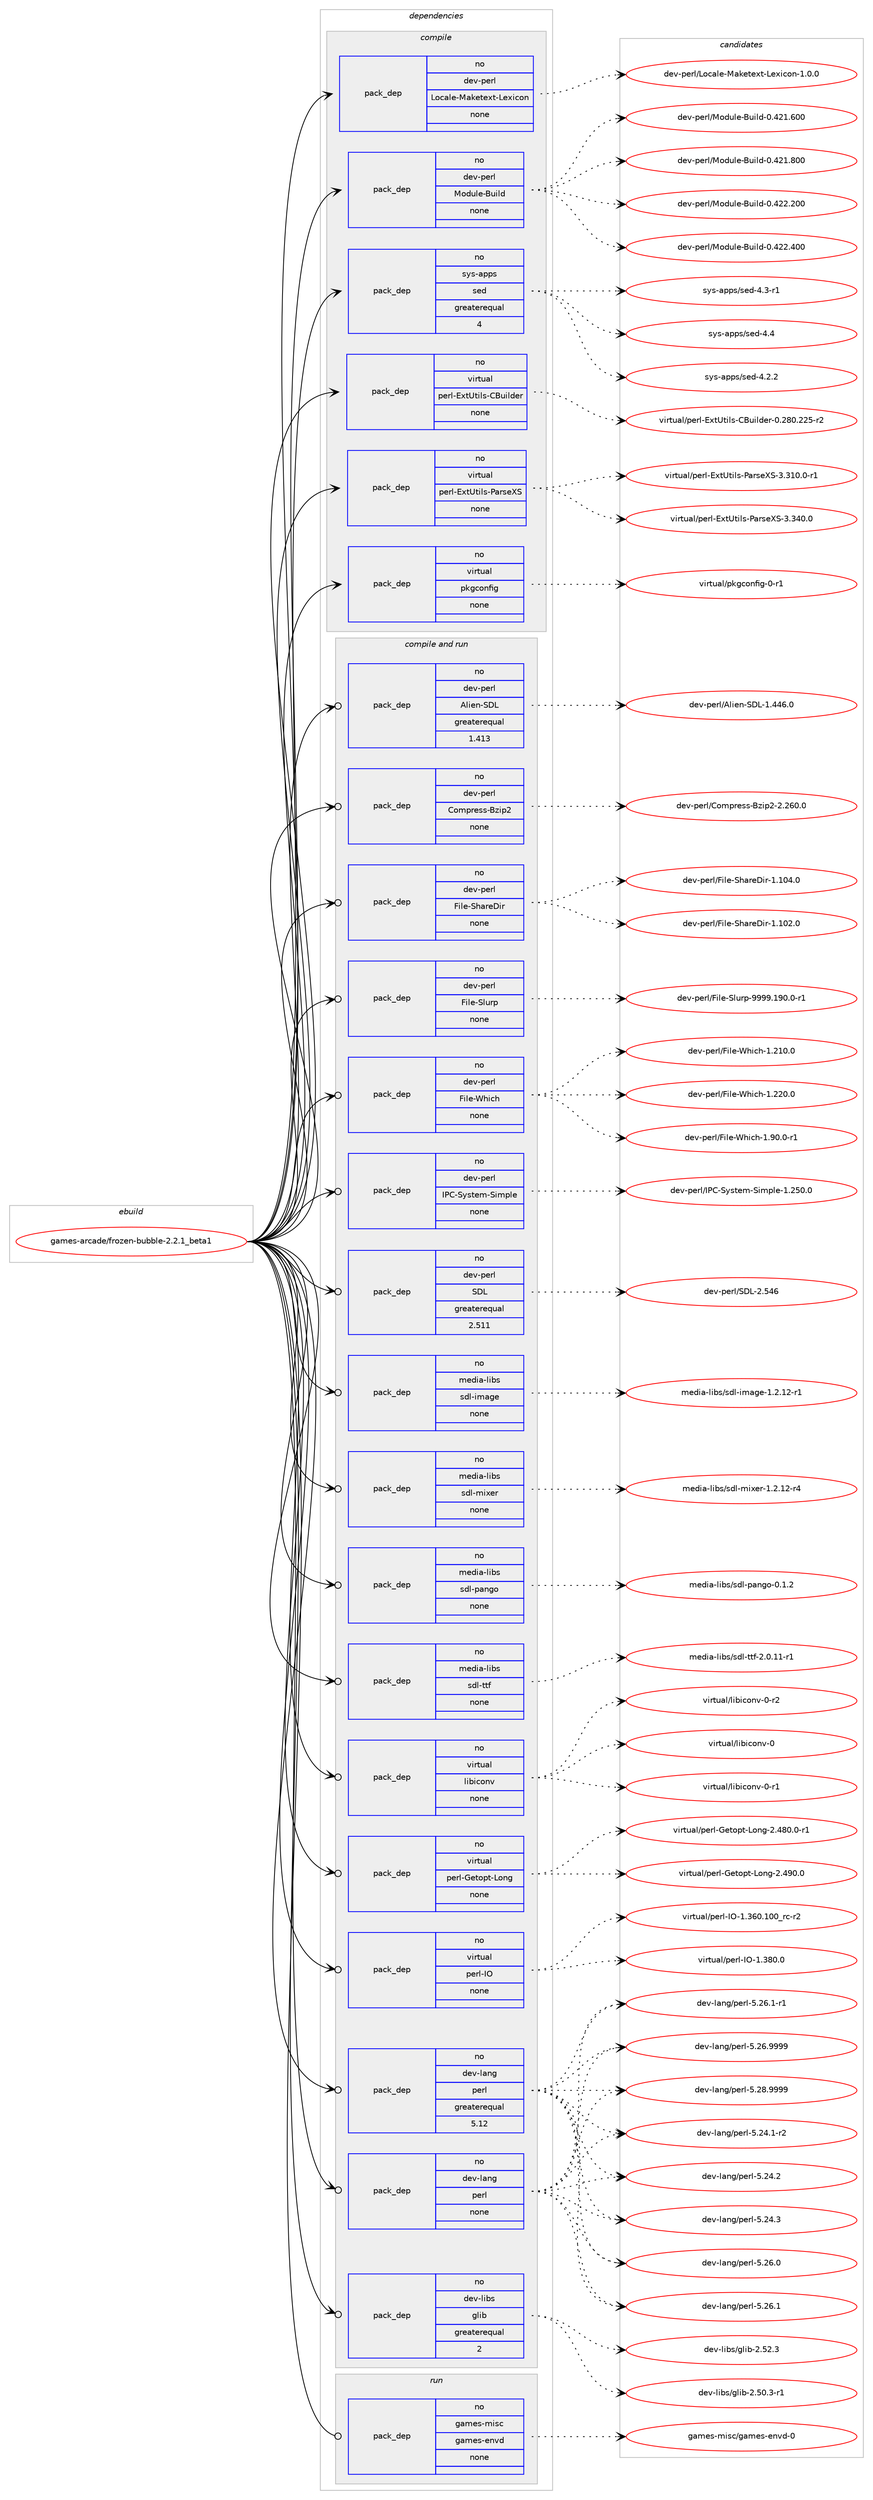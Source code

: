 digraph prolog {

# *************
# Graph options
# *************

newrank=true;
concentrate=true;
compound=true;
graph [rankdir=LR,fontname=Helvetica,fontsize=10,ranksep=1.5];#, ranksep=2.5, nodesep=0.2];
edge  [arrowhead=vee];
node  [fontname=Helvetica,fontsize=10];

# **********
# The ebuild
# **********

subgraph cluster_leftcol {
color=gray;
rank=same;
label=<<i>ebuild</i>>;
id [label="games-arcade/frozen-bubble-2.2.1_beta1", color=red, width=4, href="../games-arcade/frozen-bubble-2.2.1_beta1.svg"];
}

# ****************
# The dependencies
# ****************

subgraph cluster_midcol {
color=gray;
label=<<i>dependencies</i>>;
subgraph cluster_compile {
fillcolor="#eeeeee";
style=filled;
label=<<i>compile</i>>;
subgraph pack209900 {
dependency294003 [label=<<TABLE BORDER="0" CELLBORDER="1" CELLSPACING="0" CELLPADDING="4" WIDTH="220"><TR><TD ROWSPAN="6" CELLPADDING="30">pack_dep</TD></TR><TR><TD WIDTH="110">no</TD></TR><TR><TD>dev-perl</TD></TR><TR><TD>Locale-Maketext-Lexicon</TD></TR><TR><TD>none</TD></TR><TR><TD></TD></TR></TABLE>>, shape=none, color=blue];
}
id:e -> dependency294003:w [weight=20,style="solid",arrowhead="vee"];
subgraph pack209901 {
dependency294004 [label=<<TABLE BORDER="0" CELLBORDER="1" CELLSPACING="0" CELLPADDING="4" WIDTH="220"><TR><TD ROWSPAN="6" CELLPADDING="30">pack_dep</TD></TR><TR><TD WIDTH="110">no</TD></TR><TR><TD>dev-perl</TD></TR><TR><TD>Module-Build</TD></TR><TR><TD>none</TD></TR><TR><TD></TD></TR></TABLE>>, shape=none, color=blue];
}
id:e -> dependency294004:w [weight=20,style="solid",arrowhead="vee"];
subgraph pack209902 {
dependency294005 [label=<<TABLE BORDER="0" CELLBORDER="1" CELLSPACING="0" CELLPADDING="4" WIDTH="220"><TR><TD ROWSPAN="6" CELLPADDING="30">pack_dep</TD></TR><TR><TD WIDTH="110">no</TD></TR><TR><TD>sys-apps</TD></TR><TR><TD>sed</TD></TR><TR><TD>greaterequal</TD></TR><TR><TD>4</TD></TR></TABLE>>, shape=none, color=blue];
}
id:e -> dependency294005:w [weight=20,style="solid",arrowhead="vee"];
subgraph pack209903 {
dependency294006 [label=<<TABLE BORDER="0" CELLBORDER="1" CELLSPACING="0" CELLPADDING="4" WIDTH="220"><TR><TD ROWSPAN="6" CELLPADDING="30">pack_dep</TD></TR><TR><TD WIDTH="110">no</TD></TR><TR><TD>virtual</TD></TR><TR><TD>perl-ExtUtils-CBuilder</TD></TR><TR><TD>none</TD></TR><TR><TD></TD></TR></TABLE>>, shape=none, color=blue];
}
id:e -> dependency294006:w [weight=20,style="solid",arrowhead="vee"];
subgraph pack209904 {
dependency294007 [label=<<TABLE BORDER="0" CELLBORDER="1" CELLSPACING="0" CELLPADDING="4" WIDTH="220"><TR><TD ROWSPAN="6" CELLPADDING="30">pack_dep</TD></TR><TR><TD WIDTH="110">no</TD></TR><TR><TD>virtual</TD></TR><TR><TD>perl-ExtUtils-ParseXS</TD></TR><TR><TD>none</TD></TR><TR><TD></TD></TR></TABLE>>, shape=none, color=blue];
}
id:e -> dependency294007:w [weight=20,style="solid",arrowhead="vee"];
subgraph pack209905 {
dependency294008 [label=<<TABLE BORDER="0" CELLBORDER="1" CELLSPACING="0" CELLPADDING="4" WIDTH="220"><TR><TD ROWSPAN="6" CELLPADDING="30">pack_dep</TD></TR><TR><TD WIDTH="110">no</TD></TR><TR><TD>virtual</TD></TR><TR><TD>pkgconfig</TD></TR><TR><TD>none</TD></TR><TR><TD></TD></TR></TABLE>>, shape=none, color=blue];
}
id:e -> dependency294008:w [weight=20,style="solid",arrowhead="vee"];
}
subgraph cluster_compileandrun {
fillcolor="#eeeeee";
style=filled;
label=<<i>compile and run</i>>;
subgraph pack209906 {
dependency294009 [label=<<TABLE BORDER="0" CELLBORDER="1" CELLSPACING="0" CELLPADDING="4" WIDTH="220"><TR><TD ROWSPAN="6" CELLPADDING="30">pack_dep</TD></TR><TR><TD WIDTH="110">no</TD></TR><TR><TD>dev-lang</TD></TR><TR><TD>perl</TD></TR><TR><TD>greaterequal</TD></TR><TR><TD>5.12</TD></TR></TABLE>>, shape=none, color=blue];
}
id:e -> dependency294009:w [weight=20,style="solid",arrowhead="odotvee"];
subgraph pack209907 {
dependency294010 [label=<<TABLE BORDER="0" CELLBORDER="1" CELLSPACING="0" CELLPADDING="4" WIDTH="220"><TR><TD ROWSPAN="6" CELLPADDING="30">pack_dep</TD></TR><TR><TD WIDTH="110">no</TD></TR><TR><TD>dev-lang</TD></TR><TR><TD>perl</TD></TR><TR><TD>none</TD></TR><TR><TD></TD></TR></TABLE>>, shape=none, color=blue];
}
id:e -> dependency294010:w [weight=20,style="solid",arrowhead="odotvee"];
subgraph pack209908 {
dependency294011 [label=<<TABLE BORDER="0" CELLBORDER="1" CELLSPACING="0" CELLPADDING="4" WIDTH="220"><TR><TD ROWSPAN="6" CELLPADDING="30">pack_dep</TD></TR><TR><TD WIDTH="110">no</TD></TR><TR><TD>dev-libs</TD></TR><TR><TD>glib</TD></TR><TR><TD>greaterequal</TD></TR><TR><TD>2</TD></TR></TABLE>>, shape=none, color=blue];
}
id:e -> dependency294011:w [weight=20,style="solid",arrowhead="odotvee"];
subgraph pack209909 {
dependency294012 [label=<<TABLE BORDER="0" CELLBORDER="1" CELLSPACING="0" CELLPADDING="4" WIDTH="220"><TR><TD ROWSPAN="6" CELLPADDING="30">pack_dep</TD></TR><TR><TD WIDTH="110">no</TD></TR><TR><TD>dev-perl</TD></TR><TR><TD>Alien-SDL</TD></TR><TR><TD>greaterequal</TD></TR><TR><TD>1.413</TD></TR></TABLE>>, shape=none, color=blue];
}
id:e -> dependency294012:w [weight=20,style="solid",arrowhead="odotvee"];
subgraph pack209910 {
dependency294013 [label=<<TABLE BORDER="0" CELLBORDER="1" CELLSPACING="0" CELLPADDING="4" WIDTH="220"><TR><TD ROWSPAN="6" CELLPADDING="30">pack_dep</TD></TR><TR><TD WIDTH="110">no</TD></TR><TR><TD>dev-perl</TD></TR><TR><TD>Compress-Bzip2</TD></TR><TR><TD>none</TD></TR><TR><TD></TD></TR></TABLE>>, shape=none, color=blue];
}
id:e -> dependency294013:w [weight=20,style="solid",arrowhead="odotvee"];
subgraph pack209911 {
dependency294014 [label=<<TABLE BORDER="0" CELLBORDER="1" CELLSPACING="0" CELLPADDING="4" WIDTH="220"><TR><TD ROWSPAN="6" CELLPADDING="30">pack_dep</TD></TR><TR><TD WIDTH="110">no</TD></TR><TR><TD>dev-perl</TD></TR><TR><TD>File-ShareDir</TD></TR><TR><TD>none</TD></TR><TR><TD></TD></TR></TABLE>>, shape=none, color=blue];
}
id:e -> dependency294014:w [weight=20,style="solid",arrowhead="odotvee"];
subgraph pack209912 {
dependency294015 [label=<<TABLE BORDER="0" CELLBORDER="1" CELLSPACING="0" CELLPADDING="4" WIDTH="220"><TR><TD ROWSPAN="6" CELLPADDING="30">pack_dep</TD></TR><TR><TD WIDTH="110">no</TD></TR><TR><TD>dev-perl</TD></TR><TR><TD>File-Slurp</TD></TR><TR><TD>none</TD></TR><TR><TD></TD></TR></TABLE>>, shape=none, color=blue];
}
id:e -> dependency294015:w [weight=20,style="solid",arrowhead="odotvee"];
subgraph pack209913 {
dependency294016 [label=<<TABLE BORDER="0" CELLBORDER="1" CELLSPACING="0" CELLPADDING="4" WIDTH="220"><TR><TD ROWSPAN="6" CELLPADDING="30">pack_dep</TD></TR><TR><TD WIDTH="110">no</TD></TR><TR><TD>dev-perl</TD></TR><TR><TD>File-Which</TD></TR><TR><TD>none</TD></TR><TR><TD></TD></TR></TABLE>>, shape=none, color=blue];
}
id:e -> dependency294016:w [weight=20,style="solid",arrowhead="odotvee"];
subgraph pack209914 {
dependency294017 [label=<<TABLE BORDER="0" CELLBORDER="1" CELLSPACING="0" CELLPADDING="4" WIDTH="220"><TR><TD ROWSPAN="6" CELLPADDING="30">pack_dep</TD></TR><TR><TD WIDTH="110">no</TD></TR><TR><TD>dev-perl</TD></TR><TR><TD>IPC-System-Simple</TD></TR><TR><TD>none</TD></TR><TR><TD></TD></TR></TABLE>>, shape=none, color=blue];
}
id:e -> dependency294017:w [weight=20,style="solid",arrowhead="odotvee"];
subgraph pack209915 {
dependency294018 [label=<<TABLE BORDER="0" CELLBORDER="1" CELLSPACING="0" CELLPADDING="4" WIDTH="220"><TR><TD ROWSPAN="6" CELLPADDING="30">pack_dep</TD></TR><TR><TD WIDTH="110">no</TD></TR><TR><TD>dev-perl</TD></TR><TR><TD>SDL</TD></TR><TR><TD>greaterequal</TD></TR><TR><TD>2.511</TD></TR></TABLE>>, shape=none, color=blue];
}
id:e -> dependency294018:w [weight=20,style="solid",arrowhead="odotvee"];
subgraph pack209916 {
dependency294019 [label=<<TABLE BORDER="0" CELLBORDER="1" CELLSPACING="0" CELLPADDING="4" WIDTH="220"><TR><TD ROWSPAN="6" CELLPADDING="30">pack_dep</TD></TR><TR><TD WIDTH="110">no</TD></TR><TR><TD>media-libs</TD></TR><TR><TD>sdl-image</TD></TR><TR><TD>none</TD></TR><TR><TD></TD></TR></TABLE>>, shape=none, color=blue];
}
id:e -> dependency294019:w [weight=20,style="solid",arrowhead="odotvee"];
subgraph pack209917 {
dependency294020 [label=<<TABLE BORDER="0" CELLBORDER="1" CELLSPACING="0" CELLPADDING="4" WIDTH="220"><TR><TD ROWSPAN="6" CELLPADDING="30">pack_dep</TD></TR><TR><TD WIDTH="110">no</TD></TR><TR><TD>media-libs</TD></TR><TR><TD>sdl-mixer</TD></TR><TR><TD>none</TD></TR><TR><TD></TD></TR></TABLE>>, shape=none, color=blue];
}
id:e -> dependency294020:w [weight=20,style="solid",arrowhead="odotvee"];
subgraph pack209918 {
dependency294021 [label=<<TABLE BORDER="0" CELLBORDER="1" CELLSPACING="0" CELLPADDING="4" WIDTH="220"><TR><TD ROWSPAN="6" CELLPADDING="30">pack_dep</TD></TR><TR><TD WIDTH="110">no</TD></TR><TR><TD>media-libs</TD></TR><TR><TD>sdl-pango</TD></TR><TR><TD>none</TD></TR><TR><TD></TD></TR></TABLE>>, shape=none, color=blue];
}
id:e -> dependency294021:w [weight=20,style="solid",arrowhead="odotvee"];
subgraph pack209919 {
dependency294022 [label=<<TABLE BORDER="0" CELLBORDER="1" CELLSPACING="0" CELLPADDING="4" WIDTH="220"><TR><TD ROWSPAN="6" CELLPADDING="30">pack_dep</TD></TR><TR><TD WIDTH="110">no</TD></TR><TR><TD>media-libs</TD></TR><TR><TD>sdl-ttf</TD></TR><TR><TD>none</TD></TR><TR><TD></TD></TR></TABLE>>, shape=none, color=blue];
}
id:e -> dependency294022:w [weight=20,style="solid",arrowhead="odotvee"];
subgraph pack209920 {
dependency294023 [label=<<TABLE BORDER="0" CELLBORDER="1" CELLSPACING="0" CELLPADDING="4" WIDTH="220"><TR><TD ROWSPAN="6" CELLPADDING="30">pack_dep</TD></TR><TR><TD WIDTH="110">no</TD></TR><TR><TD>virtual</TD></TR><TR><TD>libiconv</TD></TR><TR><TD>none</TD></TR><TR><TD></TD></TR></TABLE>>, shape=none, color=blue];
}
id:e -> dependency294023:w [weight=20,style="solid",arrowhead="odotvee"];
subgraph pack209921 {
dependency294024 [label=<<TABLE BORDER="0" CELLBORDER="1" CELLSPACING="0" CELLPADDING="4" WIDTH="220"><TR><TD ROWSPAN="6" CELLPADDING="30">pack_dep</TD></TR><TR><TD WIDTH="110">no</TD></TR><TR><TD>virtual</TD></TR><TR><TD>perl-Getopt-Long</TD></TR><TR><TD>none</TD></TR><TR><TD></TD></TR></TABLE>>, shape=none, color=blue];
}
id:e -> dependency294024:w [weight=20,style="solid",arrowhead="odotvee"];
subgraph pack209922 {
dependency294025 [label=<<TABLE BORDER="0" CELLBORDER="1" CELLSPACING="0" CELLPADDING="4" WIDTH="220"><TR><TD ROWSPAN="6" CELLPADDING="30">pack_dep</TD></TR><TR><TD WIDTH="110">no</TD></TR><TR><TD>virtual</TD></TR><TR><TD>perl-IO</TD></TR><TR><TD>none</TD></TR><TR><TD></TD></TR></TABLE>>, shape=none, color=blue];
}
id:e -> dependency294025:w [weight=20,style="solid",arrowhead="odotvee"];
}
subgraph cluster_run {
fillcolor="#eeeeee";
style=filled;
label=<<i>run</i>>;
subgraph pack209923 {
dependency294026 [label=<<TABLE BORDER="0" CELLBORDER="1" CELLSPACING="0" CELLPADDING="4" WIDTH="220"><TR><TD ROWSPAN="6" CELLPADDING="30">pack_dep</TD></TR><TR><TD WIDTH="110">no</TD></TR><TR><TD>games-misc</TD></TR><TR><TD>games-envd</TD></TR><TR><TD>none</TD></TR><TR><TD></TD></TR></TABLE>>, shape=none, color=blue];
}
id:e -> dependency294026:w [weight=20,style="solid",arrowhead="odot"];
}
}

# **************
# The candidates
# **************

subgraph cluster_choices {
rank=same;
color=gray;
label=<<i>candidates</i>>;

subgraph choice209900 {
color=black;
nodesep=1;
choice1001011184511210111410847761119997108101457797107101116101120116457610112010599111110454946484648 [label="dev-perl/Locale-Maketext-Lexicon-1.0.0", color=red, width=4,href="../dev-perl/Locale-Maketext-Lexicon-1.0.0.svg"];
dependency294003:e -> choice1001011184511210111410847761119997108101457797107101116101120116457610112010599111110454946484648:w [style=dotted,weight="100"];
}
subgraph choice209901 {
color=black;
nodesep=1;
choice100101118451121011141084777111100117108101456611710510810045484652504946544848 [label="dev-perl/Module-Build-0.421.600", color=red, width=4,href="../dev-perl/Module-Build-0.421.600.svg"];
choice100101118451121011141084777111100117108101456611710510810045484652504946564848 [label="dev-perl/Module-Build-0.421.800", color=red, width=4,href="../dev-perl/Module-Build-0.421.800.svg"];
choice100101118451121011141084777111100117108101456611710510810045484652505046504848 [label="dev-perl/Module-Build-0.422.200", color=red, width=4,href="../dev-perl/Module-Build-0.422.200.svg"];
choice100101118451121011141084777111100117108101456611710510810045484652505046524848 [label="dev-perl/Module-Build-0.422.400", color=red, width=4,href="../dev-perl/Module-Build-0.422.400.svg"];
dependency294004:e -> choice100101118451121011141084777111100117108101456611710510810045484652504946544848:w [style=dotted,weight="100"];
dependency294004:e -> choice100101118451121011141084777111100117108101456611710510810045484652504946564848:w [style=dotted,weight="100"];
dependency294004:e -> choice100101118451121011141084777111100117108101456611710510810045484652505046504848:w [style=dotted,weight="100"];
dependency294004:e -> choice100101118451121011141084777111100117108101456611710510810045484652505046524848:w [style=dotted,weight="100"];
}
subgraph choice209902 {
color=black;
nodesep=1;
choice115121115459711211211547115101100455246504650 [label="sys-apps/sed-4.2.2", color=red, width=4,href="../sys-apps/sed-4.2.2.svg"];
choice115121115459711211211547115101100455246514511449 [label="sys-apps/sed-4.3-r1", color=red, width=4,href="../sys-apps/sed-4.3-r1.svg"];
choice11512111545971121121154711510110045524652 [label="sys-apps/sed-4.4", color=red, width=4,href="../sys-apps/sed-4.4.svg"];
dependency294005:e -> choice115121115459711211211547115101100455246504650:w [style=dotted,weight="100"];
dependency294005:e -> choice115121115459711211211547115101100455246514511449:w [style=dotted,weight="100"];
dependency294005:e -> choice11512111545971121121154711510110045524652:w [style=dotted,weight="100"];
}
subgraph choice209903 {
color=black;
nodesep=1;
choice1181051141161179710847112101114108456912011685116105108115456766117105108100101114454846505648465050534511450 [label="virtual/perl-ExtUtils-CBuilder-0.280.225-r2", color=red, width=4,href="../virtual/perl-ExtUtils-CBuilder-0.280.225-r2.svg"];
dependency294006:e -> choice1181051141161179710847112101114108456912011685116105108115456766117105108100101114454846505648465050534511450:w [style=dotted,weight="100"];
}
subgraph choice209904 {
color=black;
nodesep=1;
choice1181051141161179710847112101114108456912011685116105108115458097114115101888345514651494846484511449 [label="virtual/perl-ExtUtils-ParseXS-3.310.0-r1", color=red, width=4,href="../virtual/perl-ExtUtils-ParseXS-3.310.0-r1.svg"];
choice118105114116117971084711210111410845691201168511610510811545809711411510188834551465152484648 [label="virtual/perl-ExtUtils-ParseXS-3.340.0", color=red, width=4,href="../virtual/perl-ExtUtils-ParseXS-3.340.0.svg"];
dependency294007:e -> choice1181051141161179710847112101114108456912011685116105108115458097114115101888345514651494846484511449:w [style=dotted,weight="100"];
dependency294007:e -> choice118105114116117971084711210111410845691201168511610510811545809711411510188834551465152484648:w [style=dotted,weight="100"];
}
subgraph choice209905 {
color=black;
nodesep=1;
choice11810511411611797108471121071039911111010210510345484511449 [label="virtual/pkgconfig-0-r1", color=red, width=4,href="../virtual/pkgconfig-0-r1.svg"];
dependency294008:e -> choice11810511411611797108471121071039911111010210510345484511449:w [style=dotted,weight="100"];
}
subgraph choice209906 {
color=black;
nodesep=1;
choice100101118451089711010347112101114108455346505246494511450 [label="dev-lang/perl-5.24.1-r2", color=red, width=4,href="../dev-lang/perl-5.24.1-r2.svg"];
choice10010111845108971101034711210111410845534650524650 [label="dev-lang/perl-5.24.2", color=red, width=4,href="../dev-lang/perl-5.24.2.svg"];
choice10010111845108971101034711210111410845534650524651 [label="dev-lang/perl-5.24.3", color=red, width=4,href="../dev-lang/perl-5.24.3.svg"];
choice10010111845108971101034711210111410845534650544648 [label="dev-lang/perl-5.26.0", color=red, width=4,href="../dev-lang/perl-5.26.0.svg"];
choice10010111845108971101034711210111410845534650544649 [label="dev-lang/perl-5.26.1", color=red, width=4,href="../dev-lang/perl-5.26.1.svg"];
choice100101118451089711010347112101114108455346505446494511449 [label="dev-lang/perl-5.26.1-r1", color=red, width=4,href="../dev-lang/perl-5.26.1-r1.svg"];
choice10010111845108971101034711210111410845534650544657575757 [label="dev-lang/perl-5.26.9999", color=red, width=4,href="../dev-lang/perl-5.26.9999.svg"];
choice10010111845108971101034711210111410845534650564657575757 [label="dev-lang/perl-5.28.9999", color=red, width=4,href="../dev-lang/perl-5.28.9999.svg"];
dependency294009:e -> choice100101118451089711010347112101114108455346505246494511450:w [style=dotted,weight="100"];
dependency294009:e -> choice10010111845108971101034711210111410845534650524650:w [style=dotted,weight="100"];
dependency294009:e -> choice10010111845108971101034711210111410845534650524651:w [style=dotted,weight="100"];
dependency294009:e -> choice10010111845108971101034711210111410845534650544648:w [style=dotted,weight="100"];
dependency294009:e -> choice10010111845108971101034711210111410845534650544649:w [style=dotted,weight="100"];
dependency294009:e -> choice100101118451089711010347112101114108455346505446494511449:w [style=dotted,weight="100"];
dependency294009:e -> choice10010111845108971101034711210111410845534650544657575757:w [style=dotted,weight="100"];
dependency294009:e -> choice10010111845108971101034711210111410845534650564657575757:w [style=dotted,weight="100"];
}
subgraph choice209907 {
color=black;
nodesep=1;
choice100101118451089711010347112101114108455346505246494511450 [label="dev-lang/perl-5.24.1-r2", color=red, width=4,href="../dev-lang/perl-5.24.1-r2.svg"];
choice10010111845108971101034711210111410845534650524650 [label="dev-lang/perl-5.24.2", color=red, width=4,href="../dev-lang/perl-5.24.2.svg"];
choice10010111845108971101034711210111410845534650524651 [label="dev-lang/perl-5.24.3", color=red, width=4,href="../dev-lang/perl-5.24.3.svg"];
choice10010111845108971101034711210111410845534650544648 [label="dev-lang/perl-5.26.0", color=red, width=4,href="../dev-lang/perl-5.26.0.svg"];
choice10010111845108971101034711210111410845534650544649 [label="dev-lang/perl-5.26.1", color=red, width=4,href="../dev-lang/perl-5.26.1.svg"];
choice100101118451089711010347112101114108455346505446494511449 [label="dev-lang/perl-5.26.1-r1", color=red, width=4,href="../dev-lang/perl-5.26.1-r1.svg"];
choice10010111845108971101034711210111410845534650544657575757 [label="dev-lang/perl-5.26.9999", color=red, width=4,href="../dev-lang/perl-5.26.9999.svg"];
choice10010111845108971101034711210111410845534650564657575757 [label="dev-lang/perl-5.28.9999", color=red, width=4,href="../dev-lang/perl-5.28.9999.svg"];
dependency294010:e -> choice100101118451089711010347112101114108455346505246494511450:w [style=dotted,weight="100"];
dependency294010:e -> choice10010111845108971101034711210111410845534650524650:w [style=dotted,weight="100"];
dependency294010:e -> choice10010111845108971101034711210111410845534650524651:w [style=dotted,weight="100"];
dependency294010:e -> choice10010111845108971101034711210111410845534650544648:w [style=dotted,weight="100"];
dependency294010:e -> choice10010111845108971101034711210111410845534650544649:w [style=dotted,weight="100"];
dependency294010:e -> choice100101118451089711010347112101114108455346505446494511449:w [style=dotted,weight="100"];
dependency294010:e -> choice10010111845108971101034711210111410845534650544657575757:w [style=dotted,weight="100"];
dependency294010:e -> choice10010111845108971101034711210111410845534650564657575757:w [style=dotted,weight="100"];
}
subgraph choice209908 {
color=black;
nodesep=1;
choice10010111845108105981154710310810598455046534846514511449 [label="dev-libs/glib-2.50.3-r1", color=red, width=4,href="../dev-libs/glib-2.50.3-r1.svg"];
choice1001011184510810598115471031081059845504653504651 [label="dev-libs/glib-2.52.3", color=red, width=4,href="../dev-libs/glib-2.52.3.svg"];
dependency294011:e -> choice10010111845108105981154710310810598455046534846514511449:w [style=dotted,weight="100"];
dependency294011:e -> choice1001011184510810598115471031081059845504653504651:w [style=dotted,weight="100"];
}
subgraph choice209909 {
color=black;
nodesep=1;
choice100101118451121011141084765108105101110458368764549465252544648 [label="dev-perl/Alien-SDL-1.446.0", color=red, width=4,href="../dev-perl/Alien-SDL-1.446.0.svg"];
dependency294012:e -> choice100101118451121011141084765108105101110458368764549465252544648:w [style=dotted,weight="100"];
}
subgraph choice209910 {
color=black;
nodesep=1;
choice1001011184511210111410847671111091121141011151154566122105112504550465054484648 [label="dev-perl/Compress-Bzip2-2.260.0", color=red, width=4,href="../dev-perl/Compress-Bzip2-2.260.0.svg"];
dependency294013:e -> choice1001011184511210111410847671111091121141011151154566122105112504550465054484648:w [style=dotted,weight="100"];
}
subgraph choice209911 {
color=black;
nodesep=1;
choice100101118451121011141084770105108101458310497114101681051144549464948504648 [label="dev-perl/File-ShareDir-1.102.0", color=red, width=4,href="../dev-perl/File-ShareDir-1.102.0.svg"];
choice100101118451121011141084770105108101458310497114101681051144549464948524648 [label="dev-perl/File-ShareDir-1.104.0", color=red, width=4,href="../dev-perl/File-ShareDir-1.104.0.svg"];
dependency294014:e -> choice100101118451121011141084770105108101458310497114101681051144549464948504648:w [style=dotted,weight="100"];
dependency294014:e -> choice100101118451121011141084770105108101458310497114101681051144549464948524648:w [style=dotted,weight="100"];
}
subgraph choice209912 {
color=black;
nodesep=1;
choice100101118451121011141084770105108101458310811711411245575757574649574846484511449 [label="dev-perl/File-Slurp-9999.190.0-r1", color=red, width=4,href="../dev-perl/File-Slurp-9999.190.0-r1.svg"];
dependency294015:e -> choice100101118451121011141084770105108101458310811711411245575757574649574846484511449:w [style=dotted,weight="100"];
}
subgraph choice209913 {
color=black;
nodesep=1;
choice1001011184511210111410847701051081014587104105991044549465049484648 [label="dev-perl/File-Which-1.210.0", color=red, width=4,href="../dev-perl/File-Which-1.210.0.svg"];
choice1001011184511210111410847701051081014587104105991044549465050484648 [label="dev-perl/File-Which-1.220.0", color=red, width=4,href="../dev-perl/File-Which-1.220.0.svg"];
choice100101118451121011141084770105108101458710410599104454946574846484511449 [label="dev-perl/File-Which-1.90.0-r1", color=red, width=4,href="../dev-perl/File-Which-1.90.0-r1.svg"];
dependency294016:e -> choice1001011184511210111410847701051081014587104105991044549465049484648:w [style=dotted,weight="100"];
dependency294016:e -> choice1001011184511210111410847701051081014587104105991044549465050484648:w [style=dotted,weight="100"];
dependency294016:e -> choice100101118451121011141084770105108101458710410599104454946574846484511449:w [style=dotted,weight="100"];
}
subgraph choice209914 {
color=black;
nodesep=1;
choice1001011184511210111410847738067458312111511610110945831051091121081014549465053484648 [label="dev-perl/IPC-System-Simple-1.250.0", color=red, width=4,href="../dev-perl/IPC-System-Simple-1.250.0.svg"];
dependency294017:e -> choice1001011184511210111410847738067458312111511610110945831051091121081014549465053484648:w [style=dotted,weight="100"];
}
subgraph choice209915 {
color=black;
nodesep=1;
choice1001011184511210111410847836876455046535254 [label="dev-perl/SDL-2.546", color=red, width=4,href="../dev-perl/SDL-2.546.svg"];
dependency294018:e -> choice1001011184511210111410847836876455046535254:w [style=dotted,weight="100"];
}
subgraph choice209916 {
color=black;
nodesep=1;
choice109101100105974510810598115471151001084510510997103101454946504649504511449 [label="media-libs/sdl-image-1.2.12-r1", color=red, width=4,href="../media-libs/sdl-image-1.2.12-r1.svg"];
dependency294019:e -> choice109101100105974510810598115471151001084510510997103101454946504649504511449:w [style=dotted,weight="100"];
}
subgraph choice209917 {
color=black;
nodesep=1;
choice1091011001059745108105981154711510010845109105120101114454946504649504511452 [label="media-libs/sdl-mixer-1.2.12-r4", color=red, width=4,href="../media-libs/sdl-mixer-1.2.12-r4.svg"];
dependency294020:e -> choice1091011001059745108105981154711510010845109105120101114454946504649504511452:w [style=dotted,weight="100"];
}
subgraph choice209918 {
color=black;
nodesep=1;
choice109101100105974510810598115471151001084511297110103111454846494650 [label="media-libs/sdl-pango-0.1.2", color=red, width=4,href="../media-libs/sdl-pango-0.1.2.svg"];
dependency294021:e -> choice109101100105974510810598115471151001084511297110103111454846494650:w [style=dotted,weight="100"];
}
subgraph choice209919 {
color=black;
nodesep=1;
choice1091011001059745108105981154711510010845116116102455046484649494511449 [label="media-libs/sdl-ttf-2.0.11-r1", color=red, width=4,href="../media-libs/sdl-ttf-2.0.11-r1.svg"];
dependency294022:e -> choice1091011001059745108105981154711510010845116116102455046484649494511449:w [style=dotted,weight="100"];
}
subgraph choice209920 {
color=black;
nodesep=1;
choice118105114116117971084710810598105991111101184548 [label="virtual/libiconv-0", color=red, width=4,href="../virtual/libiconv-0.svg"];
choice1181051141161179710847108105981059911111011845484511449 [label="virtual/libiconv-0-r1", color=red, width=4,href="../virtual/libiconv-0-r1.svg"];
choice1181051141161179710847108105981059911111011845484511450 [label="virtual/libiconv-0-r2", color=red, width=4,href="../virtual/libiconv-0-r2.svg"];
dependency294023:e -> choice118105114116117971084710810598105991111101184548:w [style=dotted,weight="100"];
dependency294023:e -> choice1181051141161179710847108105981059911111011845484511449:w [style=dotted,weight="100"];
dependency294023:e -> choice1181051141161179710847108105981059911111011845484511450:w [style=dotted,weight="100"];
}
subgraph choice209921 {
color=black;
nodesep=1;
choice11810511411611797108471121011141084571101116111112116457611111010345504652564846484511449 [label="virtual/perl-Getopt-Long-2.480.0-r1", color=red, width=4,href="../virtual/perl-Getopt-Long-2.480.0-r1.svg"];
choice1181051141161179710847112101114108457110111611111211645761111101034550465257484648 [label="virtual/perl-Getopt-Long-2.490.0", color=red, width=4,href="../virtual/perl-Getopt-Long-2.490.0.svg"];
dependency294024:e -> choice11810511411611797108471121011141084571101116111112116457611111010345504652564846484511449:w [style=dotted,weight="100"];
dependency294024:e -> choice1181051141161179710847112101114108457110111611111211645761111101034550465257484648:w [style=dotted,weight="100"];
}
subgraph choice209922 {
color=black;
nodesep=1;
choice11810511411611797108471121011141084573794549465154484649484895114994511450 [label="virtual/perl-IO-1.360.100_rc-r2", color=red, width=4,href="../virtual/perl-IO-1.360.100_rc-r2.svg"];
choice11810511411611797108471121011141084573794549465156484648 [label="virtual/perl-IO-1.380.0", color=red, width=4,href="../virtual/perl-IO-1.380.0.svg"];
dependency294025:e -> choice11810511411611797108471121011141084573794549465154484649484895114994511450:w [style=dotted,weight="100"];
dependency294025:e -> choice11810511411611797108471121011141084573794549465156484648:w [style=dotted,weight="100"];
}
subgraph choice209923 {
color=black;
nodesep=1;
choice1039710910111545109105115994710397109101115451011101181004548 [label="games-misc/games-envd-0", color=red, width=4,href="../games-misc/games-envd-0.svg"];
dependency294026:e -> choice1039710910111545109105115994710397109101115451011101181004548:w [style=dotted,weight="100"];
}
}

}

